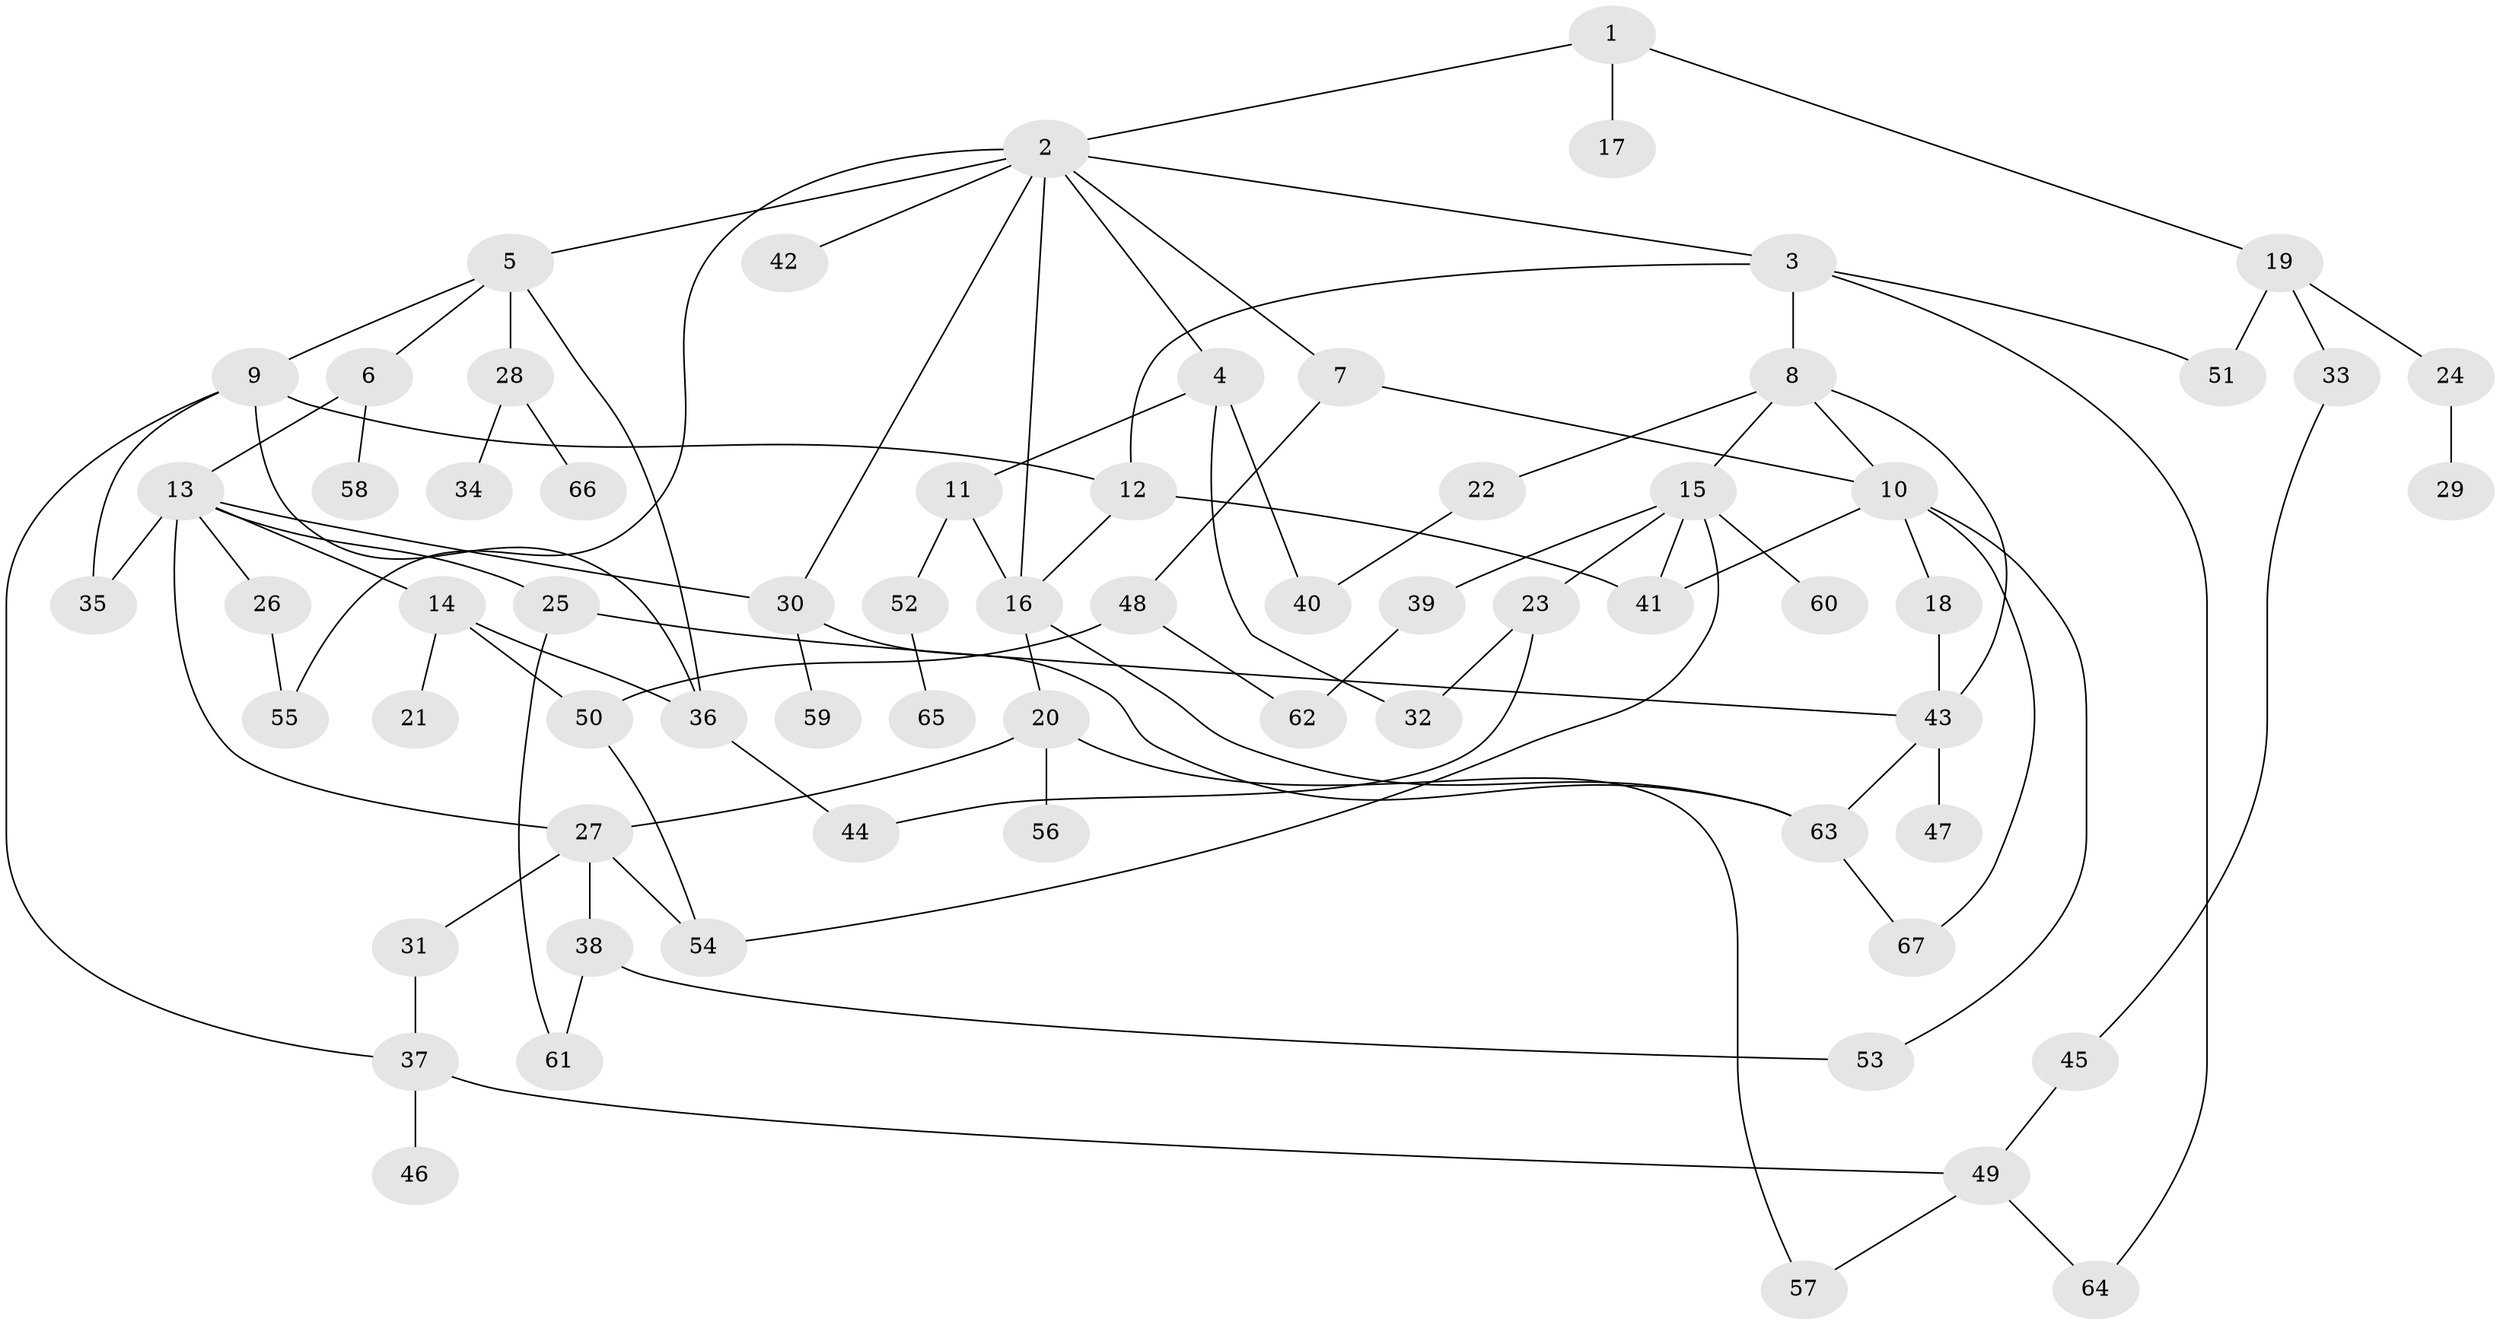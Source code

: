 // Generated by graph-tools (version 1.1) at 2025/34/03/09/25 02:34:28]
// undirected, 67 vertices, 97 edges
graph export_dot {
graph [start="1"]
  node [color=gray90,style=filled];
  1;
  2;
  3;
  4;
  5;
  6;
  7;
  8;
  9;
  10;
  11;
  12;
  13;
  14;
  15;
  16;
  17;
  18;
  19;
  20;
  21;
  22;
  23;
  24;
  25;
  26;
  27;
  28;
  29;
  30;
  31;
  32;
  33;
  34;
  35;
  36;
  37;
  38;
  39;
  40;
  41;
  42;
  43;
  44;
  45;
  46;
  47;
  48;
  49;
  50;
  51;
  52;
  53;
  54;
  55;
  56;
  57;
  58;
  59;
  60;
  61;
  62;
  63;
  64;
  65;
  66;
  67;
  1 -- 2;
  1 -- 17;
  1 -- 19;
  2 -- 3;
  2 -- 4;
  2 -- 5;
  2 -- 7;
  2 -- 16;
  2 -- 42;
  2 -- 55;
  2 -- 30;
  3 -- 8;
  3 -- 51;
  3 -- 64;
  3 -- 12;
  4 -- 11;
  4 -- 40;
  4 -- 32;
  5 -- 6;
  5 -- 9;
  5 -- 28;
  5 -- 36;
  6 -- 13;
  6 -- 58;
  7 -- 48;
  7 -- 10;
  8 -- 10;
  8 -- 15;
  8 -- 22;
  8 -- 43;
  9 -- 12;
  9 -- 37;
  9 -- 36;
  9 -- 35;
  10 -- 18;
  10 -- 67;
  10 -- 53;
  10 -- 41;
  11 -- 52;
  11 -- 16;
  12 -- 41;
  12 -- 16;
  13 -- 14;
  13 -- 25;
  13 -- 26;
  13 -- 30;
  13 -- 35;
  13 -- 27;
  14 -- 21;
  14 -- 50;
  14 -- 36;
  15 -- 23;
  15 -- 39;
  15 -- 41;
  15 -- 60;
  15 -- 54;
  16 -- 20;
  16 -- 63;
  18 -- 43;
  19 -- 24;
  19 -- 33;
  19 -- 51;
  20 -- 27;
  20 -- 56;
  20 -- 57;
  22 -- 40;
  23 -- 32;
  23 -- 44;
  24 -- 29;
  25 -- 61;
  25 -- 43;
  26 -- 55;
  27 -- 31;
  27 -- 38;
  27 -- 54;
  28 -- 34;
  28 -- 66;
  30 -- 59;
  30 -- 63;
  31 -- 37;
  33 -- 45;
  36 -- 44;
  37 -- 46;
  37 -- 49;
  38 -- 53;
  38 -- 61;
  39 -- 62;
  43 -- 47;
  43 -- 63;
  45 -- 49;
  48 -- 62;
  48 -- 50;
  49 -- 64;
  49 -- 57;
  50 -- 54;
  52 -- 65;
  63 -- 67;
}
